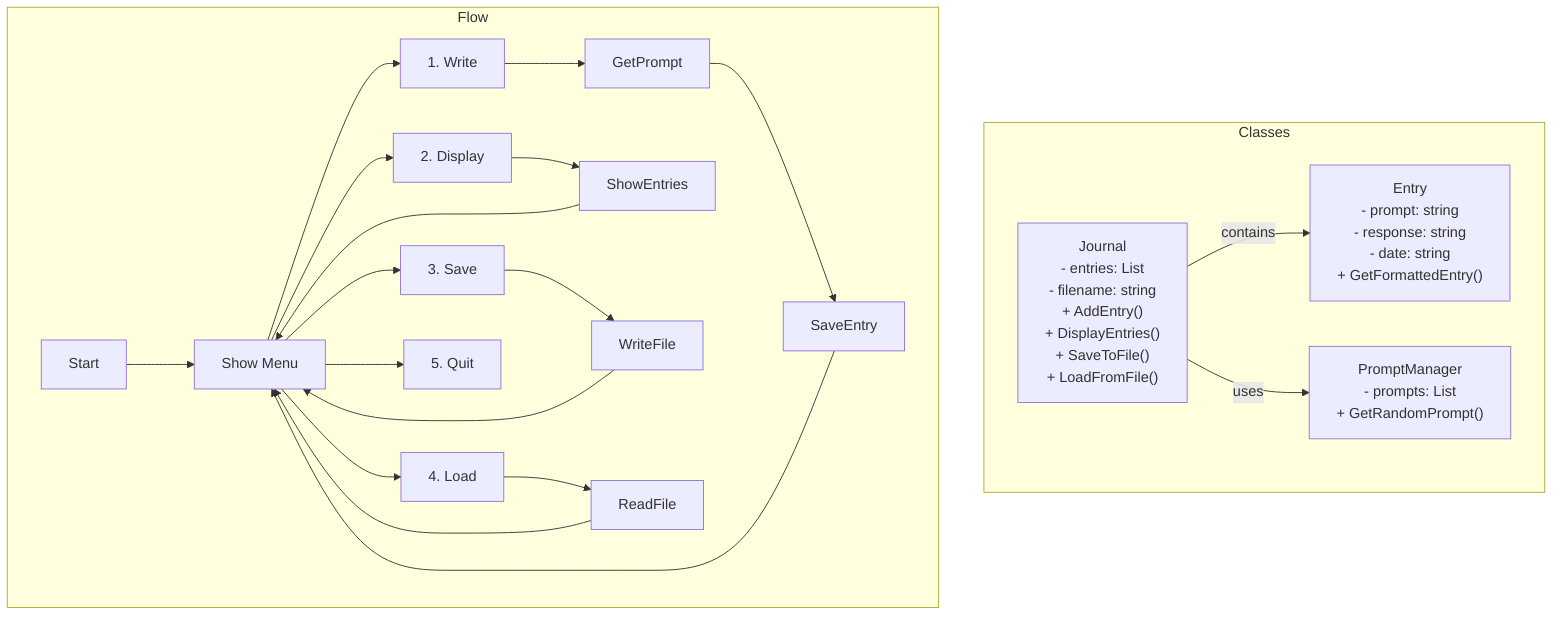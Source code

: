 graph TD
    subgraph Classes
        J["Journal<br>- entries: List<Entry><br>- filename: string<br>+ AddEntry()<br>+ DisplayEntries()<br>+ SaveToFile()<br>+ LoadFromFile()"]
        E["Entry<br>- prompt: string<br>- response: string<br>- date: string<br>+ GetFormattedEntry()"]
        P["PromptManager<br>- prompts: List<string><br>+ GetRandomPrompt()"]
        J -->|contains| E
        J -->|uses| P
    end
    
    subgraph Flow
        Start --> Menu[Show Menu]
        Menu --> Write[1. Write]
        Menu --> Display[2. Display]
        Menu --> Save[3. Save]
        Menu --> Load[4. Load]
        Menu --> Quit[5. Quit]
        Write --> GetPrompt --> SaveEntry --> Menu
        Display --> ShowEntries --> Menu
        Save --> WriteFile --> Menu
        Load --> ReadFile --> Menu
    end